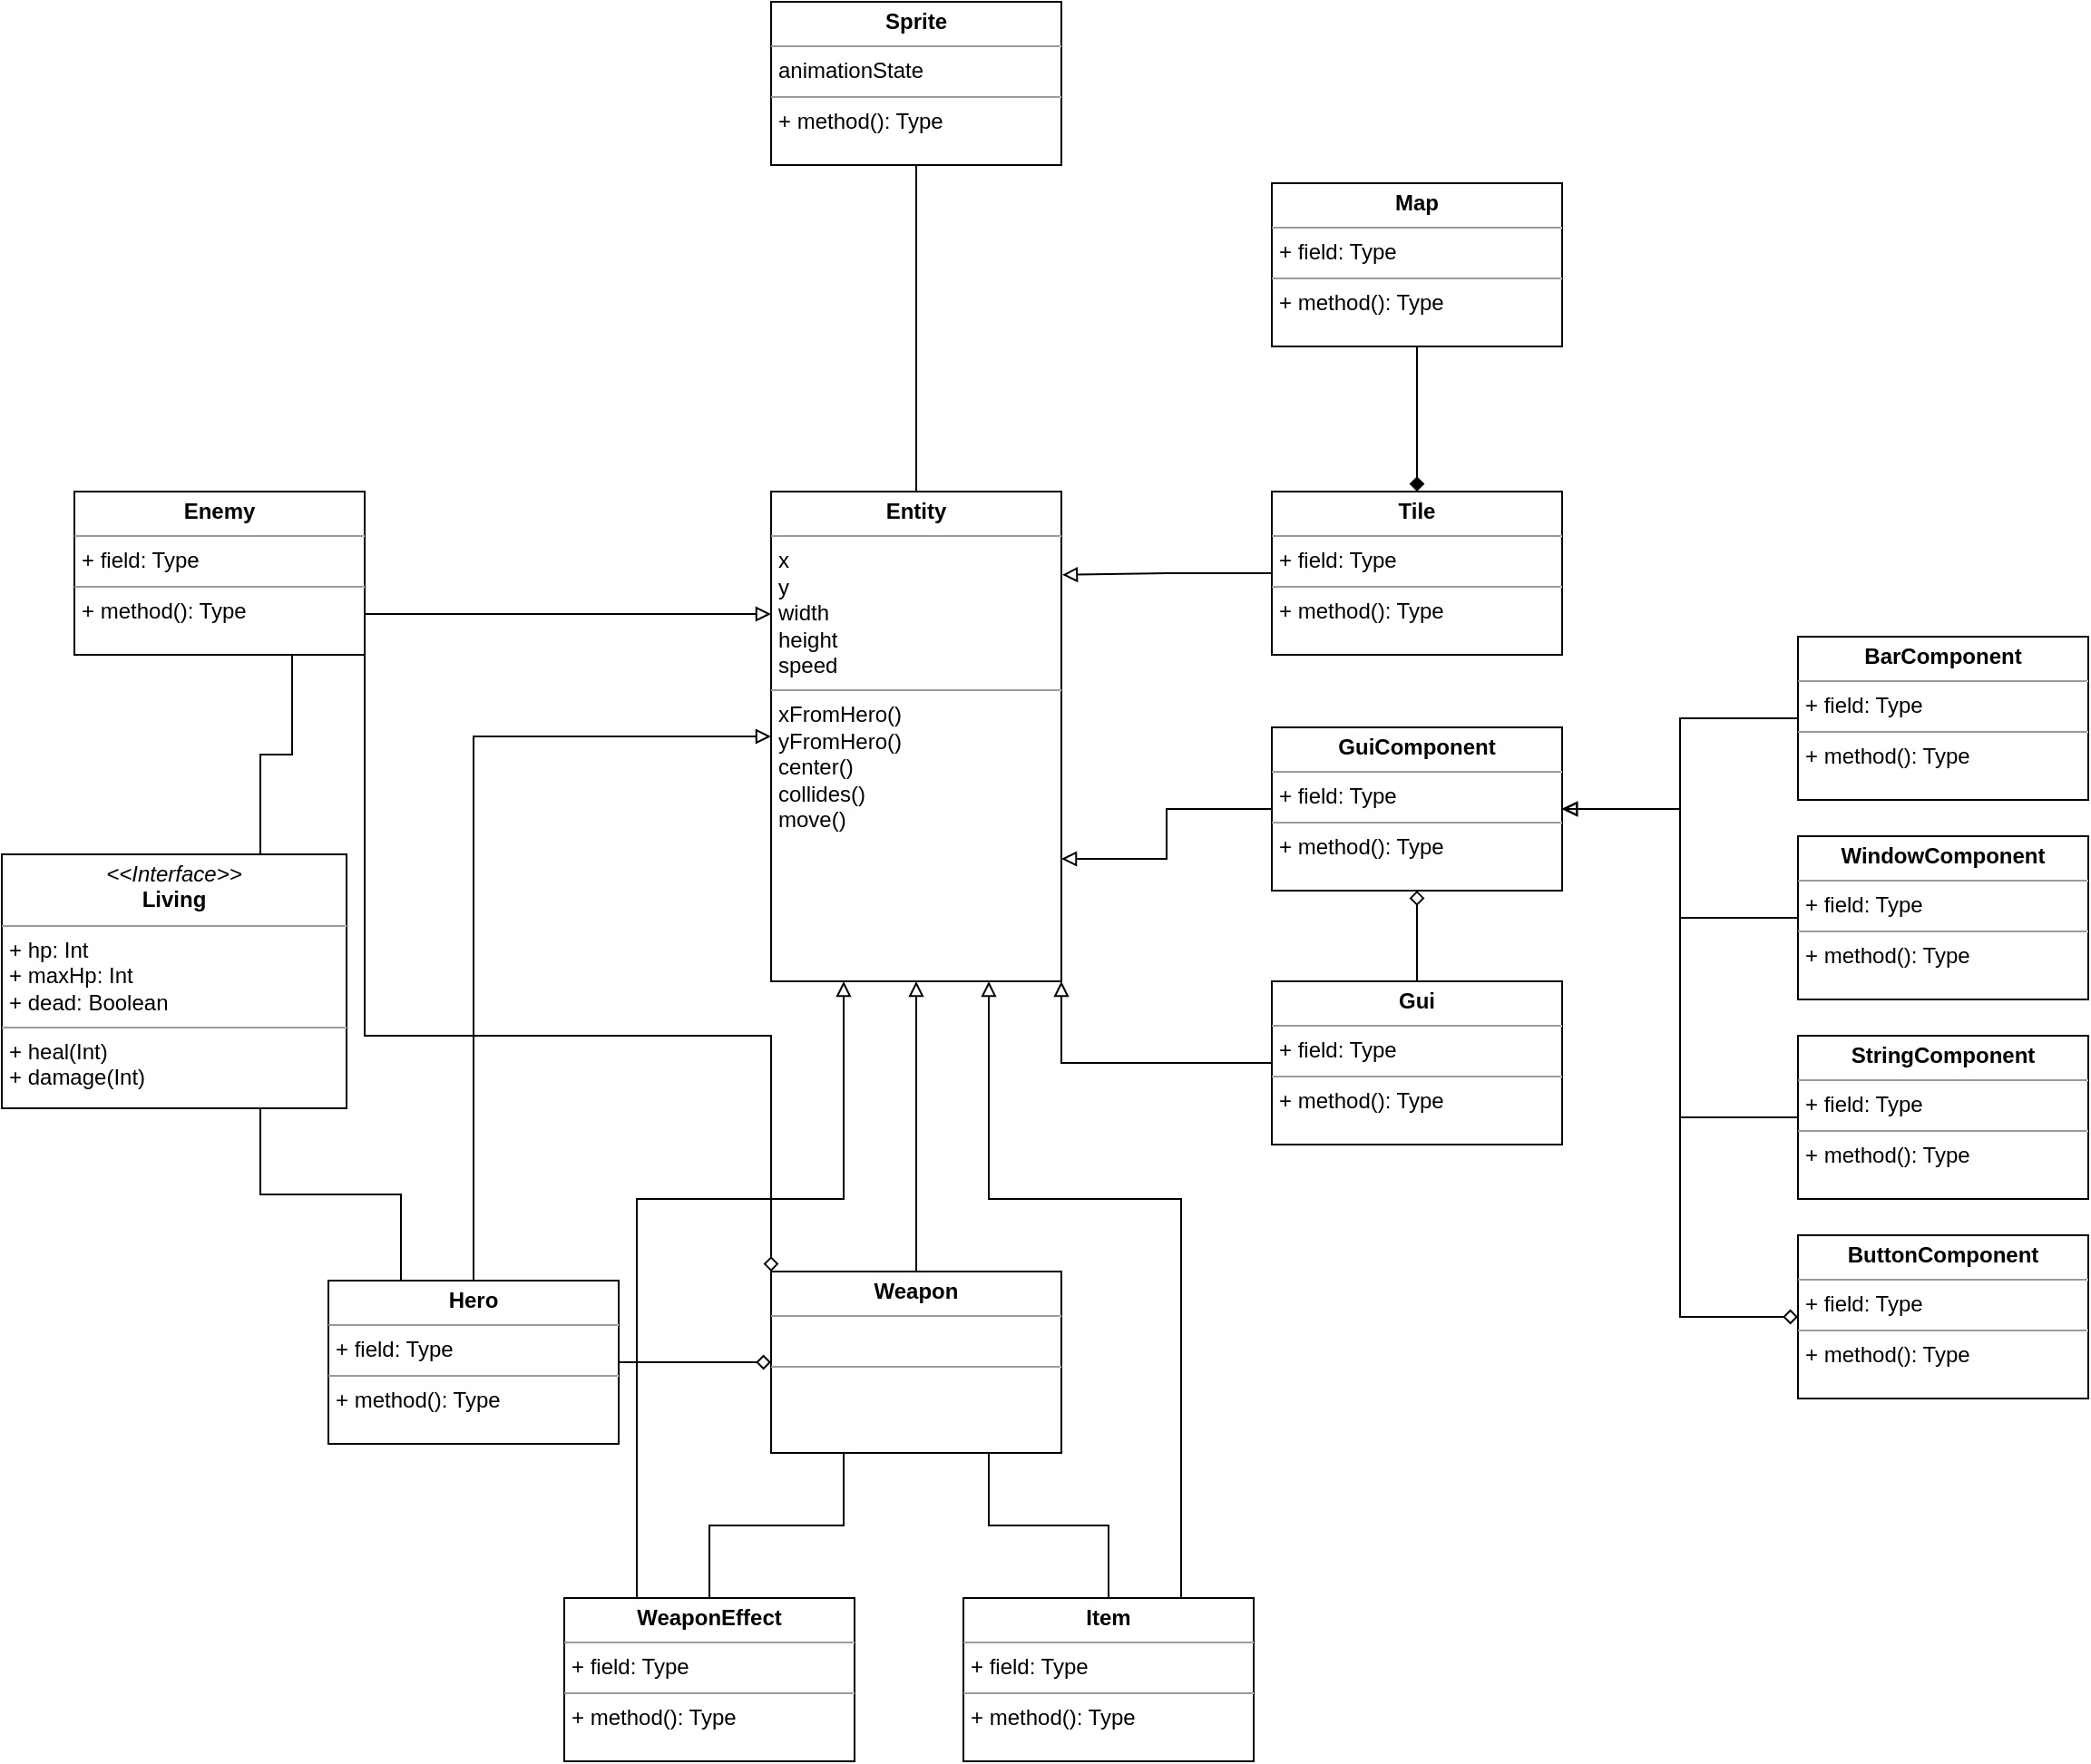 <mxfile version="20.7.4" type="device"><diagram id="v7MWI8oSMOO8RuPGk6Ff" name="Page-1"><mxGraphModel dx="1961" dy="1610" grid="1" gridSize="10" guides="1" tooltips="1" connect="1" arrows="1" fold="1" page="1" pageScale="1" pageWidth="827" pageHeight="1169" math="0" shadow="0"><root><mxCell id="0"/><mxCell id="1" parent="0"/><mxCell id="L2qIXS_WeC8fToZAsYxl-11" style="edgeStyle=orthogonalEdgeStyle;rounded=0;orthogonalLoop=1;jettySize=auto;html=1;exitX=0;exitY=0.25;exitDx=0;exitDy=0;entryX=1;entryY=0.75;entryDx=0;entryDy=0;startArrow=block;startFill=0;endArrow=none;endFill=0;" edge="1" parent="1" source="L2qIXS_WeC8fToZAsYxl-1" target="L2qIXS_WeC8fToZAsYxl-6"><mxGeometry relative="1" as="geometry"/></mxCell><mxCell id="L2qIXS_WeC8fToZAsYxl-42" style="edgeStyle=orthogonalEdgeStyle;rounded=0;orthogonalLoop=1;jettySize=auto;html=1;exitX=0.75;exitY=1;exitDx=0;exitDy=0;entryX=0.75;entryY=0;entryDx=0;entryDy=0;startArrow=block;startFill=0;endArrow=none;endFill=0;" edge="1" parent="1" source="L2qIXS_WeC8fToZAsYxl-1" target="L2qIXS_WeC8fToZAsYxl-18"><mxGeometry relative="1" as="geometry"><Array as="points"><mxPoint x="454" y="930"/><mxPoint x="560" y="930"/></Array></mxGeometry></mxCell><mxCell id="L2qIXS_WeC8fToZAsYxl-45" style="edgeStyle=orthogonalEdgeStyle;rounded=0;orthogonalLoop=1;jettySize=auto;html=1;exitX=0.25;exitY=1;exitDx=0;exitDy=0;entryX=0.25;entryY=0;entryDx=0;entryDy=0;startArrow=block;startFill=0;endArrow=none;endFill=0;" edge="1" parent="1" source="L2qIXS_WeC8fToZAsYxl-1" target="L2qIXS_WeC8fToZAsYxl-19"><mxGeometry relative="1" as="geometry"><Array as="points"><mxPoint x="374" y="930"/><mxPoint x="260" y="930"/></Array></mxGeometry></mxCell><mxCell id="L2qIXS_WeC8fToZAsYxl-1" value="&lt;p style=&quot;margin:0px;margin-top:4px;text-align:center;&quot;&gt;&lt;b&gt;Entity&lt;/b&gt;&lt;/p&gt;&lt;hr size=&quot;1&quot;&gt;&lt;p style=&quot;margin:0px;margin-left:4px;&quot;&gt;x&lt;/p&gt;&lt;p style=&quot;margin:0px;margin-left:4px;&quot;&gt;y&lt;/p&gt;&lt;p style=&quot;margin:0px;margin-left:4px;&quot;&gt;width&lt;/p&gt;&lt;p style=&quot;margin:0px;margin-left:4px;&quot;&gt;height&lt;/p&gt;&lt;p style=&quot;margin:0px;margin-left:4px;&quot;&gt;speed&lt;/p&gt;&lt;hr size=&quot;1&quot;&gt;&lt;p style=&quot;margin:0px;margin-left:4px;&quot;&gt;xFromHero()&lt;/p&gt;&lt;p style=&quot;margin:0px;margin-left:4px;&quot;&gt;yFromHero()&lt;br&gt;&lt;/p&gt;&lt;p style=&quot;margin:0px;margin-left:4px;&quot;&gt;center()&lt;br&gt;&lt;/p&gt;&lt;p style=&quot;margin:0px;margin-left:4px;&quot;&gt;collides()&lt;br&gt;&lt;/p&gt;&lt;p style=&quot;margin:0px;margin-left:4px;&quot;&gt;move()&lt;/p&gt;&lt;p style=&quot;margin:0px;margin-left:4px;&quot;&gt;&lt;br&gt;&lt;/p&gt;" style="verticalAlign=top;align=left;overflow=fill;fontSize=12;fontFamily=Helvetica;html=1;" vertex="1" parent="1"><mxGeometry x="334" y="540" width="160" height="270" as="geometry"/></mxCell><mxCell id="L2qIXS_WeC8fToZAsYxl-3" style="edgeStyle=orthogonalEdgeStyle;rounded=0;orthogonalLoop=1;jettySize=auto;html=1;entryX=0.5;entryY=0;entryDx=0;entryDy=0;endArrow=none;endFill=0;exitX=0.5;exitY=1;exitDx=0;exitDy=0;startArrow=none;startFill=0;" edge="1" parent="1" source="L2qIXS_WeC8fToZAsYxl-4" target="L2qIXS_WeC8fToZAsYxl-1"><mxGeometry relative="1" as="geometry"><mxPoint x="414" y="440" as="sourcePoint"/></mxGeometry></mxCell><mxCell id="L2qIXS_WeC8fToZAsYxl-4" value="&lt;p style=&quot;margin:0px;margin-top:4px;text-align:center;&quot;&gt;&lt;b&gt;Sprite&lt;/b&gt;&lt;/p&gt;&lt;hr size=&quot;1&quot;&gt;&lt;p style=&quot;margin:0px;margin-left:4px;&quot;&gt;animationState&lt;/p&gt;&lt;hr size=&quot;1&quot;&gt;&lt;p style=&quot;margin:0px;margin-left:4px;&quot;&gt;+ method(): Type&lt;/p&gt;" style="verticalAlign=top;align=left;overflow=fill;fontSize=12;fontFamily=Helvetica;html=1;" vertex="1" parent="1"><mxGeometry x="334" y="270" width="160" height="90" as="geometry"/></mxCell><mxCell id="L2qIXS_WeC8fToZAsYxl-13" style="edgeStyle=orthogonalEdgeStyle;rounded=0;orthogonalLoop=1;jettySize=auto;html=1;entryX=0;entryY=0.5;entryDx=0;entryDy=0;startArrow=none;startFill=0;endArrow=block;endFill=0;exitX=0.5;exitY=0;exitDx=0;exitDy=0;" edge="1" parent="1" source="L2qIXS_WeC8fToZAsYxl-5" target="L2qIXS_WeC8fToZAsYxl-1"><mxGeometry relative="1" as="geometry"/></mxCell><mxCell id="L2qIXS_WeC8fToZAsYxl-46" style="edgeStyle=orthogonalEdgeStyle;rounded=0;orthogonalLoop=1;jettySize=auto;html=1;entryX=0;entryY=0.5;entryDx=0;entryDy=0;startArrow=none;startFill=0;endArrow=diamond;endFill=0;" edge="1" parent="1" source="L2qIXS_WeC8fToZAsYxl-5" target="L2qIXS_WeC8fToZAsYxl-17"><mxGeometry relative="1" as="geometry"/></mxCell><mxCell id="L2qIXS_WeC8fToZAsYxl-50" style="edgeStyle=orthogonalEdgeStyle;rounded=0;orthogonalLoop=1;jettySize=auto;html=1;exitX=0.25;exitY=0;exitDx=0;exitDy=0;entryX=0.75;entryY=1;entryDx=0;entryDy=0;startArrow=none;startFill=0;endArrow=none;endFill=0;" edge="1" parent="1" source="L2qIXS_WeC8fToZAsYxl-5" target="L2qIXS_WeC8fToZAsYxl-8"><mxGeometry relative="1" as="geometry"/></mxCell><mxCell id="L2qIXS_WeC8fToZAsYxl-5" value="&lt;p style=&quot;margin:0px;margin-top:4px;text-align:center;&quot;&gt;&lt;b&gt;Hero&lt;/b&gt;&lt;/p&gt;&lt;hr size=&quot;1&quot;&gt;&lt;p style=&quot;margin:0px;margin-left:4px;&quot;&gt;+ field: Type&lt;/p&gt;&lt;hr size=&quot;1&quot;&gt;&lt;p style=&quot;margin:0px;margin-left:4px;&quot;&gt;+ method(): Type&lt;/p&gt;" style="verticalAlign=top;align=left;overflow=fill;fontSize=12;fontFamily=Helvetica;html=1;" vertex="1" parent="1"><mxGeometry x="90" y="975" width="160" height="90" as="geometry"/></mxCell><mxCell id="L2qIXS_WeC8fToZAsYxl-51" style="edgeStyle=orthogonalEdgeStyle;rounded=0;orthogonalLoop=1;jettySize=auto;html=1;exitX=0.75;exitY=1;exitDx=0;exitDy=0;entryX=0.75;entryY=0;entryDx=0;entryDy=0;startArrow=none;startFill=0;endArrow=none;endFill=0;" edge="1" parent="1" source="L2qIXS_WeC8fToZAsYxl-6" target="L2qIXS_WeC8fToZAsYxl-8"><mxGeometry relative="1" as="geometry"/></mxCell><mxCell id="L2qIXS_WeC8fToZAsYxl-6" value="&lt;p style=&quot;margin:0px;margin-top:4px;text-align:center;&quot;&gt;&lt;b&gt;Enemy&lt;/b&gt;&lt;/p&gt;&lt;hr size=&quot;1&quot;&gt;&lt;p style=&quot;margin:0px;margin-left:4px;&quot;&gt;+ field: Type&lt;/p&gt;&lt;hr size=&quot;1&quot;&gt;&lt;p style=&quot;margin:0px;margin-left:4px;&quot;&gt;+ method(): Type&lt;/p&gt;" style="verticalAlign=top;align=left;overflow=fill;fontSize=12;fontFamily=Helvetica;html=1;" vertex="1" parent="1"><mxGeometry x="-50" y="540" width="160" height="90" as="geometry"/></mxCell><mxCell id="L2qIXS_WeC8fToZAsYxl-8" value="&lt;p style=&quot;margin:0px;margin-top:4px;text-align:center;&quot;&gt;&lt;i&gt;&amp;lt;&amp;lt;Interface&amp;gt;&amp;gt;&lt;/i&gt;&lt;br&gt;&lt;b&gt;Living&lt;/b&gt;&lt;/p&gt;&lt;hr size=&quot;1&quot;&gt;&lt;p style=&quot;margin:0px;margin-left:4px;&quot;&gt;+ hp: Int&lt;br&gt;+ maxHp: Int&lt;/p&gt;&lt;p style=&quot;margin:0px;margin-left:4px;&quot;&gt;+ dead: Boolean&lt;/p&gt;&lt;hr size=&quot;1&quot;&gt;&lt;p style=&quot;margin:0px;margin-left:4px;&quot;&gt;+ heal(Int)&lt;br&gt;+ damage(Int)&lt;/p&gt;" style="verticalAlign=top;align=left;overflow=fill;fontSize=12;fontFamily=Helvetica;html=1;" vertex="1" parent="1"><mxGeometry x="-90" y="740" width="190" height="140" as="geometry"/></mxCell><mxCell id="L2qIXS_WeC8fToZAsYxl-14" style="edgeStyle=orthogonalEdgeStyle;rounded=0;orthogonalLoop=1;jettySize=auto;html=1;entryX=1.003;entryY=0.17;entryDx=0;entryDy=0;entryPerimeter=0;startArrow=none;startFill=0;endArrow=block;endFill=0;" edge="1" parent="1" source="L2qIXS_WeC8fToZAsYxl-9" target="L2qIXS_WeC8fToZAsYxl-1"><mxGeometry relative="1" as="geometry"/></mxCell><mxCell id="L2qIXS_WeC8fToZAsYxl-16" style="edgeStyle=orthogonalEdgeStyle;rounded=0;orthogonalLoop=1;jettySize=auto;html=1;entryX=0.5;entryY=1;entryDx=0;entryDy=0;startArrow=diamond;startFill=1;endArrow=none;endFill=0;" edge="1" parent="1" source="L2qIXS_WeC8fToZAsYxl-9" target="L2qIXS_WeC8fToZAsYxl-15"><mxGeometry relative="1" as="geometry"/></mxCell><mxCell id="L2qIXS_WeC8fToZAsYxl-9" value="&lt;p style=&quot;margin:0px;margin-top:4px;text-align:center;&quot;&gt;&lt;b&gt;Tile&lt;/b&gt;&lt;/p&gt;&lt;hr size=&quot;1&quot;&gt;&lt;p style=&quot;margin:0px;margin-left:4px;&quot;&gt;+ field: Type&lt;/p&gt;&lt;hr size=&quot;1&quot;&gt;&lt;p style=&quot;margin:0px;margin-left:4px;&quot;&gt;+ method(): Type&lt;/p&gt;" style="verticalAlign=top;align=left;overflow=fill;fontSize=12;fontFamily=Helvetica;html=1;" vertex="1" parent="1"><mxGeometry x="610" y="540" width="160" height="90" as="geometry"/></mxCell><mxCell id="L2qIXS_WeC8fToZAsYxl-15" value="&lt;p style=&quot;margin:0px;margin-top:4px;text-align:center;&quot;&gt;&lt;b&gt;Map&lt;/b&gt;&lt;/p&gt;&lt;hr size=&quot;1&quot;&gt;&lt;p style=&quot;margin:0px;margin-left:4px;&quot;&gt;+ field: Type&lt;/p&gt;&lt;hr size=&quot;1&quot;&gt;&lt;p style=&quot;margin:0px;margin-left:4px;&quot;&gt;+ method(): Type&lt;/p&gt;" style="verticalAlign=top;align=left;overflow=fill;fontSize=12;fontFamily=Helvetica;html=1;" vertex="1" parent="1"><mxGeometry x="610" y="370" width="160" height="90" as="geometry"/></mxCell><mxCell id="L2qIXS_WeC8fToZAsYxl-20" style="edgeStyle=orthogonalEdgeStyle;rounded=0;orthogonalLoop=1;jettySize=auto;html=1;entryX=0.5;entryY=1;entryDx=0;entryDy=0;startArrow=none;startFill=0;endArrow=block;endFill=0;" edge="1" parent="1" source="L2qIXS_WeC8fToZAsYxl-17" target="L2qIXS_WeC8fToZAsYxl-1"><mxGeometry relative="1" as="geometry"/></mxCell><mxCell id="L2qIXS_WeC8fToZAsYxl-47" style="edgeStyle=orthogonalEdgeStyle;rounded=0;orthogonalLoop=1;jettySize=auto;html=1;exitX=0;exitY=0;exitDx=0;exitDy=0;entryX=1;entryY=1;entryDx=0;entryDy=0;startArrow=diamond;startFill=0;endArrow=none;endFill=0;" edge="1" parent="1" source="L2qIXS_WeC8fToZAsYxl-17" target="L2qIXS_WeC8fToZAsYxl-6"><mxGeometry relative="1" as="geometry"><Array as="points"><mxPoint x="334" y="840"/><mxPoint x="110" y="840"/></Array></mxGeometry></mxCell><mxCell id="L2qIXS_WeC8fToZAsYxl-17" value="&lt;p style=&quot;margin:0px;margin-top:4px;text-align:center;&quot;&gt;&lt;b&gt;Weapon&lt;/b&gt;&lt;/p&gt;&lt;hr size=&quot;1&quot;&gt;&lt;p style=&quot;margin:0px;margin-left:4px;&quot;&gt;&lt;br&gt;&lt;/p&gt;&lt;hr size=&quot;1&quot;&gt;&lt;p style=&quot;margin:0px;margin-left:4px;&quot;&gt;&lt;br&gt;&lt;/p&gt;&lt;p style=&quot;margin:0px;margin-left:4px;&quot;&gt;&lt;br&gt;&lt;/p&gt;" style="verticalAlign=top;align=left;overflow=fill;fontSize=12;fontFamily=Helvetica;html=1;" vertex="1" parent="1"><mxGeometry x="334" y="970" width="160" height="100" as="geometry"/></mxCell><mxCell id="L2qIXS_WeC8fToZAsYxl-24" style="edgeStyle=orthogonalEdgeStyle;rounded=0;orthogonalLoop=1;jettySize=auto;html=1;entryX=0.75;entryY=1;entryDx=0;entryDy=0;startArrow=none;startFill=0;endArrow=none;endFill=0;" edge="1" parent="1" source="L2qIXS_WeC8fToZAsYxl-18" target="L2qIXS_WeC8fToZAsYxl-17"><mxGeometry relative="1" as="geometry"/></mxCell><mxCell id="L2qIXS_WeC8fToZAsYxl-18" value="&lt;p style=&quot;margin:0px;margin-top:4px;text-align:center;&quot;&gt;&lt;b&gt;Item&lt;/b&gt;&lt;/p&gt;&lt;hr size=&quot;1&quot;&gt;&lt;p style=&quot;margin:0px;margin-left:4px;&quot;&gt;+ field: Type&lt;/p&gt;&lt;hr size=&quot;1&quot;&gt;&lt;p style=&quot;margin:0px;margin-left:4px;&quot;&gt;+ method(): Type&lt;/p&gt;" style="verticalAlign=top;align=left;overflow=fill;fontSize=12;fontFamily=Helvetica;html=1;" vertex="1" parent="1"><mxGeometry x="440" y="1150" width="160" height="90" as="geometry"/></mxCell><mxCell id="L2qIXS_WeC8fToZAsYxl-23" style="edgeStyle=orthogonalEdgeStyle;rounded=0;orthogonalLoop=1;jettySize=auto;html=1;entryX=0.25;entryY=1;entryDx=0;entryDy=0;startArrow=none;startFill=0;endArrow=none;endFill=0;" edge="1" parent="1" source="L2qIXS_WeC8fToZAsYxl-19" target="L2qIXS_WeC8fToZAsYxl-17"><mxGeometry relative="1" as="geometry"/></mxCell><mxCell id="L2qIXS_WeC8fToZAsYxl-19" value="&lt;p style=&quot;margin:0px;margin-top:4px;text-align:center;&quot;&gt;&lt;b&gt;WeaponEffect&lt;/b&gt;&lt;/p&gt;&lt;hr size=&quot;1&quot;&gt;&lt;p style=&quot;margin:0px;margin-left:4px;&quot;&gt;+ field: Type&lt;/p&gt;&lt;hr size=&quot;1&quot;&gt;&lt;p style=&quot;margin:0px;margin-left:4px;&quot;&gt;+ method(): Type&lt;/p&gt;" style="verticalAlign=top;align=left;overflow=fill;fontSize=12;fontFamily=Helvetica;html=1;" vertex="1" parent="1"><mxGeometry x="220" y="1150" width="160" height="90" as="geometry"/></mxCell><mxCell id="L2qIXS_WeC8fToZAsYxl-22" style="edgeStyle=orthogonalEdgeStyle;rounded=0;orthogonalLoop=1;jettySize=auto;html=1;entryX=1;entryY=0.75;entryDx=0;entryDy=0;startArrow=none;startFill=0;endArrow=block;endFill=0;" edge="1" parent="1" source="L2qIXS_WeC8fToZAsYxl-21" target="L2qIXS_WeC8fToZAsYxl-1"><mxGeometry relative="1" as="geometry"/></mxCell><mxCell id="L2qIXS_WeC8fToZAsYxl-40" style="edgeStyle=orthogonalEdgeStyle;rounded=0;orthogonalLoop=1;jettySize=auto;html=1;entryX=0.5;entryY=0;entryDx=0;entryDy=0;startArrow=diamond;startFill=0;endArrow=none;endFill=0;" edge="1" parent="1" source="L2qIXS_WeC8fToZAsYxl-21" target="L2qIXS_WeC8fToZAsYxl-28"><mxGeometry relative="1" as="geometry"/></mxCell><mxCell id="L2qIXS_WeC8fToZAsYxl-21" value="&lt;p style=&quot;margin:0px;margin-top:4px;text-align:center;&quot;&gt;&lt;b&gt;GuiComponent&lt;/b&gt;&lt;/p&gt;&lt;hr size=&quot;1&quot;&gt;&lt;p style=&quot;margin:0px;margin-left:4px;&quot;&gt;+ field: Type&lt;/p&gt;&lt;hr size=&quot;1&quot;&gt;&lt;p style=&quot;margin:0px;margin-left:4px;&quot;&gt;+ method(): Type&lt;/p&gt;" style="verticalAlign=top;align=left;overflow=fill;fontSize=12;fontFamily=Helvetica;html=1;" vertex="1" parent="1"><mxGeometry x="610" y="670" width="160" height="90" as="geometry"/></mxCell><mxCell id="L2qIXS_WeC8fToZAsYxl-30" style="edgeStyle=orthogonalEdgeStyle;rounded=0;orthogonalLoop=1;jettySize=auto;html=1;entryX=1;entryY=0.5;entryDx=0;entryDy=0;startArrow=none;startFill=0;endArrow=block;endFill=0;" edge="1" parent="1" source="L2qIXS_WeC8fToZAsYxl-25" target="L2qIXS_WeC8fToZAsYxl-21"><mxGeometry relative="1" as="geometry"/></mxCell><mxCell id="L2qIXS_WeC8fToZAsYxl-25" value="&lt;p style=&quot;margin:0px;margin-top:4px;text-align:center;&quot;&gt;&lt;b&gt;BarComponent&lt;/b&gt;&lt;/p&gt;&lt;hr size=&quot;1&quot;&gt;&lt;p style=&quot;margin:0px;margin-left:4px;&quot;&gt;+ field: Type&lt;/p&gt;&lt;hr size=&quot;1&quot;&gt;&lt;p style=&quot;margin:0px;margin-left:4px;&quot;&gt;+ method(): Type&lt;/p&gt;" style="verticalAlign=top;align=left;overflow=fill;fontSize=12;fontFamily=Helvetica;html=1;" vertex="1" parent="1"><mxGeometry x="900" y="620" width="160" height="90" as="geometry"/></mxCell><mxCell id="L2qIXS_WeC8fToZAsYxl-37" style="edgeStyle=orthogonalEdgeStyle;rounded=0;orthogonalLoop=1;jettySize=auto;html=1;entryX=1;entryY=0.5;entryDx=0;entryDy=0;startArrow=none;startFill=0;endArrow=block;endFill=0;" edge="1" parent="1" source="L2qIXS_WeC8fToZAsYxl-26" target="L2qIXS_WeC8fToZAsYxl-21"><mxGeometry relative="1" as="geometry"/></mxCell><mxCell id="L2qIXS_WeC8fToZAsYxl-26" value="&lt;p style=&quot;margin:0px;margin-top:4px;text-align:center;&quot;&gt;&lt;b&gt;WindowComponent&lt;/b&gt;&lt;/p&gt;&lt;hr size=&quot;1&quot;&gt;&lt;p style=&quot;margin:0px;margin-left:4px;&quot;&gt;+ field: Type&lt;/p&gt;&lt;hr size=&quot;1&quot;&gt;&lt;p style=&quot;margin:0px;margin-left:4px;&quot;&gt;+ method(): Type&lt;/p&gt;" style="verticalAlign=top;align=left;overflow=fill;fontSize=12;fontFamily=Helvetica;html=1;" vertex="1" parent="1"><mxGeometry x="900" y="730" width="160" height="90" as="geometry"/></mxCell><mxCell id="L2qIXS_WeC8fToZAsYxl-38" style="edgeStyle=orthogonalEdgeStyle;rounded=0;orthogonalLoop=1;jettySize=auto;html=1;entryX=1;entryY=0.5;entryDx=0;entryDy=0;startArrow=none;startFill=0;endArrow=block;endFill=0;" edge="1" parent="1" source="L2qIXS_WeC8fToZAsYxl-27" target="L2qIXS_WeC8fToZAsYxl-21"><mxGeometry relative="1" as="geometry"/></mxCell><mxCell id="L2qIXS_WeC8fToZAsYxl-27" value="&lt;p style=&quot;margin:0px;margin-top:4px;text-align:center;&quot;&gt;&lt;b&gt;StringComponent&lt;/b&gt;&lt;/p&gt;&lt;hr size=&quot;1&quot;&gt;&lt;p style=&quot;margin:0px;margin-left:4px;&quot;&gt;+ field: Type&lt;/p&gt;&lt;hr size=&quot;1&quot;&gt;&lt;p style=&quot;margin:0px;margin-left:4px;&quot;&gt;+ method(): Type&lt;/p&gt;" style="verticalAlign=top;align=left;overflow=fill;fontSize=12;fontFamily=Helvetica;html=1;" vertex="1" parent="1"><mxGeometry x="900" y="840" width="160" height="90" as="geometry"/></mxCell><mxCell id="L2qIXS_WeC8fToZAsYxl-29" style="edgeStyle=orthogonalEdgeStyle;rounded=0;orthogonalLoop=1;jettySize=auto;html=1;entryX=1;entryY=1;entryDx=0;entryDy=0;startArrow=none;startFill=0;endArrow=block;endFill=0;" edge="1" parent="1" source="L2qIXS_WeC8fToZAsYxl-28" target="L2qIXS_WeC8fToZAsYxl-1"><mxGeometry relative="1" as="geometry"/></mxCell><mxCell id="L2qIXS_WeC8fToZAsYxl-28" value="&lt;p style=&quot;margin:0px;margin-top:4px;text-align:center;&quot;&gt;&lt;b&gt;Gui&lt;/b&gt;&lt;/p&gt;&lt;hr size=&quot;1&quot;&gt;&lt;p style=&quot;margin:0px;margin-left:4px;&quot;&gt;+ field: Type&lt;/p&gt;&lt;hr size=&quot;1&quot;&gt;&lt;p style=&quot;margin:0px;margin-left:4px;&quot;&gt;+ method(): Type&lt;/p&gt;" style="verticalAlign=top;align=left;overflow=fill;fontSize=12;fontFamily=Helvetica;html=1;" vertex="1" parent="1"><mxGeometry x="610" y="810" width="160" height="90" as="geometry"/></mxCell><mxCell id="L2qIXS_WeC8fToZAsYxl-41" style="edgeStyle=orthogonalEdgeStyle;rounded=0;orthogonalLoop=1;jettySize=auto;html=1;entryX=1;entryY=0.5;entryDx=0;entryDy=0;startArrow=diamond;startFill=0;endArrow=none;endFill=0;" edge="1" parent="1" source="L2qIXS_WeC8fToZAsYxl-39" target="L2qIXS_WeC8fToZAsYxl-21"><mxGeometry relative="1" as="geometry"/></mxCell><mxCell id="L2qIXS_WeC8fToZAsYxl-39" value="&lt;p style=&quot;margin:0px;margin-top:4px;text-align:center;&quot;&gt;&lt;b&gt;ButtonComponent&lt;/b&gt;&lt;/p&gt;&lt;hr size=&quot;1&quot;&gt;&lt;p style=&quot;margin:0px;margin-left:4px;&quot;&gt;+ field: Type&lt;/p&gt;&lt;hr size=&quot;1&quot;&gt;&lt;p style=&quot;margin:0px;margin-left:4px;&quot;&gt;+ method(): Type&lt;/p&gt;" style="verticalAlign=top;align=left;overflow=fill;fontSize=12;fontFamily=Helvetica;html=1;" vertex="1" parent="1"><mxGeometry x="900" y="950" width="160" height="90" as="geometry"/></mxCell></root></mxGraphModel></diagram></mxfile>
